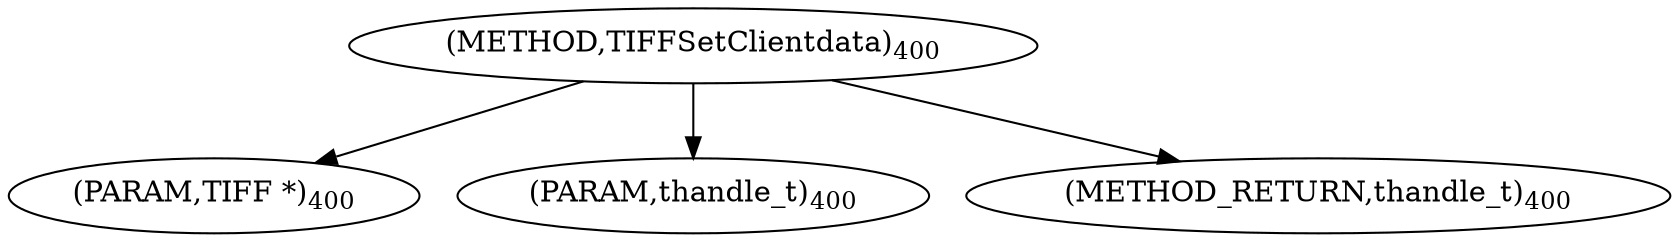 digraph "TIFFSetClientdata" {  
"8661" [label = <(METHOD,TIFFSetClientdata)<SUB>400</SUB>> ]
"8662" [label = <(PARAM,TIFF *)<SUB>400</SUB>> ]
"8663" [label = <(PARAM,thandle_t)<SUB>400</SUB>> ]
"8664" [label = <(METHOD_RETURN,thandle_t)<SUB>400</SUB>> ]
  "8661" -> "8662" 
  "8661" -> "8663" 
  "8661" -> "8664" 
}
